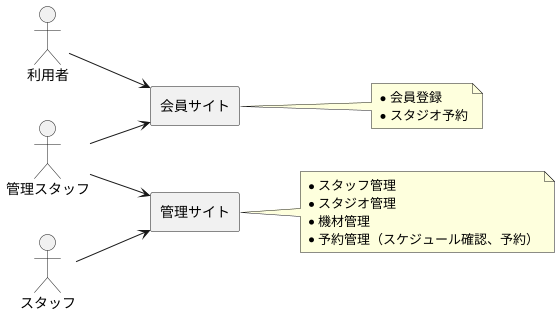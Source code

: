@startuml SiteStructure

left to right direction

actor 利用者
actor スタッフ
actor 管理スタッフ

rectangle 会員サイト
rectangle 管理サイト

利用者 --> 会員サイト
スタッフ --> 管理サイト
管理スタッフ --> 管理サイト
管理スタッフ --> 会員サイト

note right of 会員サイト
* 会員登録
* スタジオ予約
end note

note right of 管理サイト
* スタッフ管理
* スタジオ管理
* 機材管理
* 予約管理（スケジュール確認、予約）
end note

@enduml
